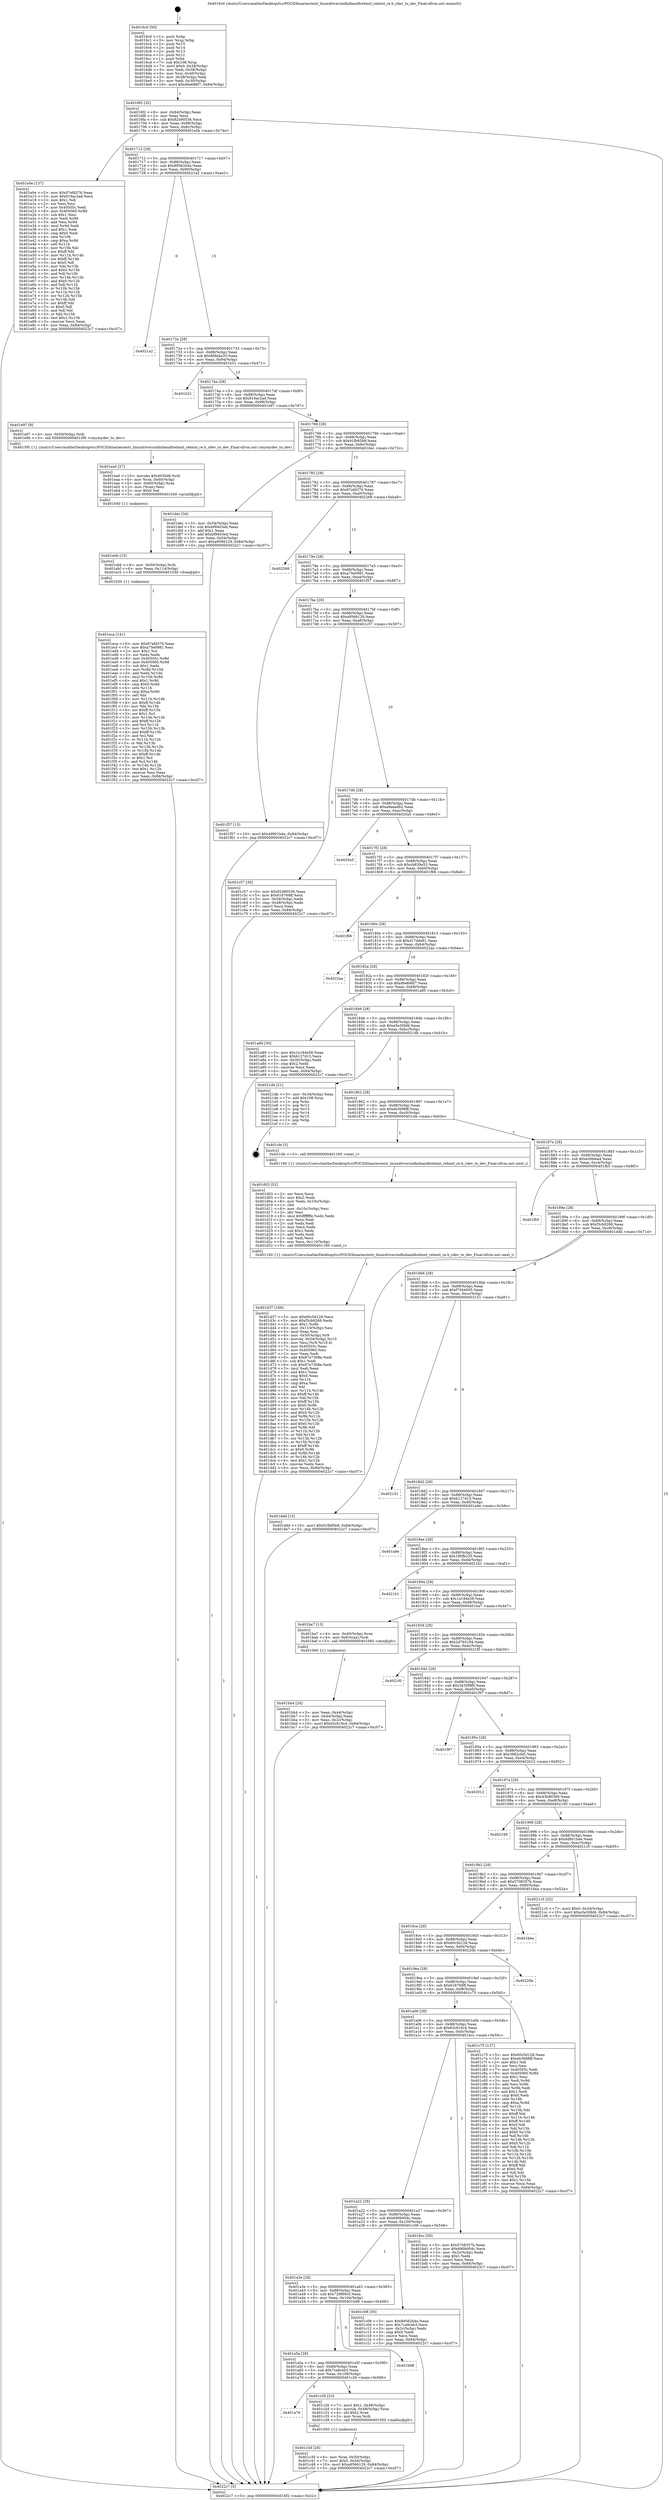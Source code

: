 digraph "0x4016c0" {
  label = "0x4016c0 (/mnt/c/Users/mathe/Desktop/tcc/POCII/binaries/extr_linuxdriversinfinibandhwbnxt_rebnxt_re.h_rdev_to_dev_Final-ollvm.out::main(0))"
  labelloc = "t"
  node[shape=record]

  Entry [label="",width=0.3,height=0.3,shape=circle,fillcolor=black,style=filled]
  "0x4016f2" [label="{
     0x4016f2 [32]\l
     | [instrs]\l
     &nbsp;&nbsp;0x4016f2 \<+6\>: mov -0x84(%rbp),%eax\l
     &nbsp;&nbsp;0x4016f8 \<+2\>: mov %eax,%ecx\l
     &nbsp;&nbsp;0x4016fa \<+6\>: sub $0x82490536,%ecx\l
     &nbsp;&nbsp;0x401700 \<+6\>: mov %eax,-0x88(%rbp)\l
     &nbsp;&nbsp;0x401706 \<+6\>: mov %ecx,-0x8c(%rbp)\l
     &nbsp;&nbsp;0x40170c \<+6\>: je 0000000000401e0e \<main+0x74e\>\l
  }"]
  "0x401e0e" [label="{
     0x401e0e [137]\l
     | [instrs]\l
     &nbsp;&nbsp;0x401e0e \<+5\>: mov $0x97efd376,%eax\l
     &nbsp;&nbsp;0x401e13 \<+5\>: mov $0x919ac2ad,%ecx\l
     &nbsp;&nbsp;0x401e18 \<+2\>: mov $0x1,%dl\l
     &nbsp;&nbsp;0x401e1a \<+2\>: xor %esi,%esi\l
     &nbsp;&nbsp;0x401e1c \<+7\>: mov 0x40505c,%edi\l
     &nbsp;&nbsp;0x401e23 \<+8\>: mov 0x405060,%r8d\l
     &nbsp;&nbsp;0x401e2b \<+3\>: sub $0x1,%esi\l
     &nbsp;&nbsp;0x401e2e \<+3\>: mov %edi,%r9d\l
     &nbsp;&nbsp;0x401e31 \<+3\>: add %esi,%r9d\l
     &nbsp;&nbsp;0x401e34 \<+4\>: imul %r9d,%edi\l
     &nbsp;&nbsp;0x401e38 \<+3\>: and $0x1,%edi\l
     &nbsp;&nbsp;0x401e3b \<+3\>: cmp $0x0,%edi\l
     &nbsp;&nbsp;0x401e3e \<+4\>: sete %r10b\l
     &nbsp;&nbsp;0x401e42 \<+4\>: cmp $0xa,%r8d\l
     &nbsp;&nbsp;0x401e46 \<+4\>: setl %r11b\l
     &nbsp;&nbsp;0x401e4a \<+3\>: mov %r10b,%bl\l
     &nbsp;&nbsp;0x401e4d \<+3\>: xor $0xff,%bl\l
     &nbsp;&nbsp;0x401e50 \<+3\>: mov %r11b,%r14b\l
     &nbsp;&nbsp;0x401e53 \<+4\>: xor $0xff,%r14b\l
     &nbsp;&nbsp;0x401e57 \<+3\>: xor $0x0,%dl\l
     &nbsp;&nbsp;0x401e5a \<+3\>: mov %bl,%r15b\l
     &nbsp;&nbsp;0x401e5d \<+4\>: and $0x0,%r15b\l
     &nbsp;&nbsp;0x401e61 \<+3\>: and %dl,%r10b\l
     &nbsp;&nbsp;0x401e64 \<+3\>: mov %r14b,%r12b\l
     &nbsp;&nbsp;0x401e67 \<+4\>: and $0x0,%r12b\l
     &nbsp;&nbsp;0x401e6b \<+3\>: and %dl,%r11b\l
     &nbsp;&nbsp;0x401e6e \<+3\>: or %r10b,%r15b\l
     &nbsp;&nbsp;0x401e71 \<+3\>: or %r11b,%r12b\l
     &nbsp;&nbsp;0x401e74 \<+3\>: xor %r12b,%r15b\l
     &nbsp;&nbsp;0x401e77 \<+3\>: or %r14b,%bl\l
     &nbsp;&nbsp;0x401e7a \<+3\>: xor $0xff,%bl\l
     &nbsp;&nbsp;0x401e7d \<+3\>: or $0x0,%dl\l
     &nbsp;&nbsp;0x401e80 \<+2\>: and %dl,%bl\l
     &nbsp;&nbsp;0x401e82 \<+3\>: or %bl,%r15b\l
     &nbsp;&nbsp;0x401e85 \<+4\>: test $0x1,%r15b\l
     &nbsp;&nbsp;0x401e89 \<+3\>: cmovne %ecx,%eax\l
     &nbsp;&nbsp;0x401e8c \<+6\>: mov %eax,-0x84(%rbp)\l
     &nbsp;&nbsp;0x401e92 \<+5\>: jmp 00000000004022c7 \<main+0xc07\>\l
  }"]
  "0x401712" [label="{
     0x401712 [28]\l
     | [instrs]\l
     &nbsp;&nbsp;0x401712 \<+5\>: jmp 0000000000401717 \<main+0x57\>\l
     &nbsp;&nbsp;0x401717 \<+6\>: mov -0x88(%rbp),%eax\l
     &nbsp;&nbsp;0x40171d \<+5\>: sub $0x89562b4e,%eax\l
     &nbsp;&nbsp;0x401722 \<+6\>: mov %eax,-0x90(%rbp)\l
     &nbsp;&nbsp;0x401728 \<+6\>: je 00000000004021a2 \<main+0xae2\>\l
  }"]
  Exit [label="",width=0.3,height=0.3,shape=circle,fillcolor=black,style=filled,peripheries=2]
  "0x4021a2" [label="{
     0x4021a2\l
  }", style=dashed]
  "0x40172e" [label="{
     0x40172e [28]\l
     | [instrs]\l
     &nbsp;&nbsp;0x40172e \<+5\>: jmp 0000000000401733 \<main+0x73\>\l
     &nbsp;&nbsp;0x401733 \<+6\>: mov -0x88(%rbp),%eax\l
     &nbsp;&nbsp;0x401739 \<+5\>: sub $0x8fdd4e35,%eax\l
     &nbsp;&nbsp;0x40173e \<+6\>: mov %eax,-0x94(%rbp)\l
     &nbsp;&nbsp;0x401744 \<+6\>: je 0000000000401b31 \<main+0x471\>\l
  }"]
  "0x401eca" [label="{
     0x401eca [141]\l
     | [instrs]\l
     &nbsp;&nbsp;0x401eca \<+5\>: mov $0x97efd376,%eax\l
     &nbsp;&nbsp;0x401ecf \<+5\>: mov $0xa75e0981,%esi\l
     &nbsp;&nbsp;0x401ed4 \<+2\>: mov $0x1,%cl\l
     &nbsp;&nbsp;0x401ed6 \<+2\>: xor %edx,%edx\l
     &nbsp;&nbsp;0x401ed8 \<+8\>: mov 0x40505c,%r8d\l
     &nbsp;&nbsp;0x401ee0 \<+8\>: mov 0x405060,%r9d\l
     &nbsp;&nbsp;0x401ee8 \<+3\>: sub $0x1,%edx\l
     &nbsp;&nbsp;0x401eeb \<+3\>: mov %r8d,%r10d\l
     &nbsp;&nbsp;0x401eee \<+3\>: add %edx,%r10d\l
     &nbsp;&nbsp;0x401ef1 \<+4\>: imul %r10d,%r8d\l
     &nbsp;&nbsp;0x401ef5 \<+4\>: and $0x1,%r8d\l
     &nbsp;&nbsp;0x401ef9 \<+4\>: cmp $0x0,%r8d\l
     &nbsp;&nbsp;0x401efd \<+4\>: sete %r11b\l
     &nbsp;&nbsp;0x401f01 \<+4\>: cmp $0xa,%r9d\l
     &nbsp;&nbsp;0x401f05 \<+3\>: setl %bl\l
     &nbsp;&nbsp;0x401f08 \<+3\>: mov %r11b,%r14b\l
     &nbsp;&nbsp;0x401f0b \<+4\>: xor $0xff,%r14b\l
     &nbsp;&nbsp;0x401f0f \<+3\>: mov %bl,%r15b\l
     &nbsp;&nbsp;0x401f12 \<+4\>: xor $0xff,%r15b\l
     &nbsp;&nbsp;0x401f16 \<+3\>: xor $0x1,%cl\l
     &nbsp;&nbsp;0x401f19 \<+3\>: mov %r14b,%r12b\l
     &nbsp;&nbsp;0x401f1c \<+4\>: and $0xff,%r12b\l
     &nbsp;&nbsp;0x401f20 \<+3\>: and %cl,%r11b\l
     &nbsp;&nbsp;0x401f23 \<+3\>: mov %r15b,%r13b\l
     &nbsp;&nbsp;0x401f26 \<+4\>: and $0xff,%r13b\l
     &nbsp;&nbsp;0x401f2a \<+2\>: and %cl,%bl\l
     &nbsp;&nbsp;0x401f2c \<+3\>: or %r11b,%r12b\l
     &nbsp;&nbsp;0x401f2f \<+3\>: or %bl,%r13b\l
     &nbsp;&nbsp;0x401f32 \<+3\>: xor %r13b,%r12b\l
     &nbsp;&nbsp;0x401f35 \<+3\>: or %r15b,%r14b\l
     &nbsp;&nbsp;0x401f38 \<+4\>: xor $0xff,%r14b\l
     &nbsp;&nbsp;0x401f3c \<+3\>: or $0x1,%cl\l
     &nbsp;&nbsp;0x401f3f \<+3\>: and %cl,%r14b\l
     &nbsp;&nbsp;0x401f42 \<+3\>: or %r14b,%r12b\l
     &nbsp;&nbsp;0x401f45 \<+4\>: test $0x1,%r12b\l
     &nbsp;&nbsp;0x401f49 \<+3\>: cmovne %esi,%eax\l
     &nbsp;&nbsp;0x401f4c \<+6\>: mov %eax,-0x84(%rbp)\l
     &nbsp;&nbsp;0x401f52 \<+5\>: jmp 00000000004022c7 \<main+0xc07\>\l
  }"]
  "0x401b31" [label="{
     0x401b31\l
  }", style=dashed]
  "0x40174a" [label="{
     0x40174a [28]\l
     | [instrs]\l
     &nbsp;&nbsp;0x40174a \<+5\>: jmp 000000000040174f \<main+0x8f\>\l
     &nbsp;&nbsp;0x40174f \<+6\>: mov -0x88(%rbp),%eax\l
     &nbsp;&nbsp;0x401755 \<+5\>: sub $0x919ac2ad,%eax\l
     &nbsp;&nbsp;0x40175a \<+6\>: mov %eax,-0x98(%rbp)\l
     &nbsp;&nbsp;0x401760 \<+6\>: je 0000000000401e97 \<main+0x7d7\>\l
  }"]
  "0x401ebb" [label="{
     0x401ebb [15]\l
     | [instrs]\l
     &nbsp;&nbsp;0x401ebb \<+4\>: mov -0x50(%rbp),%rdi\l
     &nbsp;&nbsp;0x401ebf \<+6\>: mov %eax,-0x114(%rbp)\l
     &nbsp;&nbsp;0x401ec5 \<+5\>: call 0000000000401030 \<free@plt\>\l
     | [calls]\l
     &nbsp;&nbsp;0x401030 \{1\} (unknown)\l
  }"]
  "0x401e97" [label="{
     0x401e97 [9]\l
     | [instrs]\l
     &nbsp;&nbsp;0x401e97 \<+4\>: mov -0x50(%rbp),%rdi\l
     &nbsp;&nbsp;0x401e9b \<+5\>: call 00000000004015f0 \<rmymydev_to_dev\>\l
     | [calls]\l
     &nbsp;&nbsp;0x4015f0 \{1\} (/mnt/c/Users/mathe/Desktop/tcc/POCII/binaries/extr_linuxdriversinfinibandhwbnxt_rebnxt_re.h_rdev_to_dev_Final-ollvm.out::rmymydev_to_dev)\l
  }"]
  "0x401766" [label="{
     0x401766 [28]\l
     | [instrs]\l
     &nbsp;&nbsp;0x401766 \<+5\>: jmp 000000000040176b \<main+0xab\>\l
     &nbsp;&nbsp;0x40176b \<+6\>: mov -0x88(%rbp),%eax\l
     &nbsp;&nbsp;0x401771 \<+5\>: sub $0x91fb85b8,%eax\l
     &nbsp;&nbsp;0x401776 \<+6\>: mov %eax,-0x9c(%rbp)\l
     &nbsp;&nbsp;0x40177c \<+6\>: je 0000000000401dec \<main+0x72c\>\l
  }"]
  "0x401ea0" [label="{
     0x401ea0 [27]\l
     | [instrs]\l
     &nbsp;&nbsp;0x401ea0 \<+10\>: movabs $0x4030d6,%rdi\l
     &nbsp;&nbsp;0x401eaa \<+4\>: mov %rax,-0x60(%rbp)\l
     &nbsp;&nbsp;0x401eae \<+4\>: mov -0x60(%rbp),%rax\l
     &nbsp;&nbsp;0x401eb2 \<+2\>: mov (%rax),%esi\l
     &nbsp;&nbsp;0x401eb4 \<+2\>: mov $0x0,%al\l
     &nbsp;&nbsp;0x401eb6 \<+5\>: call 0000000000401040 \<printf@plt\>\l
     | [calls]\l
     &nbsp;&nbsp;0x401040 \{1\} (unknown)\l
  }"]
  "0x401dec" [label="{
     0x401dec [34]\l
     | [instrs]\l
     &nbsp;&nbsp;0x401dec \<+3\>: mov -0x54(%rbp),%eax\l
     &nbsp;&nbsp;0x401def \<+5\>: sub $0xbf9403ed,%eax\l
     &nbsp;&nbsp;0x401df4 \<+3\>: add $0x1,%eax\l
     &nbsp;&nbsp;0x401df7 \<+5\>: add $0xbf9403ed,%eax\l
     &nbsp;&nbsp;0x401dfc \<+3\>: mov %eax,-0x54(%rbp)\l
     &nbsp;&nbsp;0x401dff \<+10\>: movl $0xa9566129,-0x84(%rbp)\l
     &nbsp;&nbsp;0x401e09 \<+5\>: jmp 00000000004022c7 \<main+0xc07\>\l
  }"]
  "0x401782" [label="{
     0x401782 [28]\l
     | [instrs]\l
     &nbsp;&nbsp;0x401782 \<+5\>: jmp 0000000000401787 \<main+0xc7\>\l
     &nbsp;&nbsp;0x401787 \<+6\>: mov -0x88(%rbp),%eax\l
     &nbsp;&nbsp;0x40178d \<+5\>: sub $0x97efd376,%eax\l
     &nbsp;&nbsp;0x401792 \<+6\>: mov %eax,-0xa0(%rbp)\l
     &nbsp;&nbsp;0x401798 \<+6\>: je 0000000000402268 \<main+0xba8\>\l
  }"]
  "0x401d37" [label="{
     0x401d37 [166]\l
     | [instrs]\l
     &nbsp;&nbsp;0x401d37 \<+5\>: mov $0x60c5d128,%ecx\l
     &nbsp;&nbsp;0x401d3c \<+5\>: mov $0xf3cb9268,%edx\l
     &nbsp;&nbsp;0x401d41 \<+3\>: mov $0x1,%r8b\l
     &nbsp;&nbsp;0x401d44 \<+6\>: mov -0x110(%rbp),%esi\l
     &nbsp;&nbsp;0x401d4a \<+3\>: imul %eax,%esi\l
     &nbsp;&nbsp;0x401d4d \<+4\>: mov -0x50(%rbp),%r9\l
     &nbsp;&nbsp;0x401d51 \<+4\>: movslq -0x54(%rbp),%r10\l
     &nbsp;&nbsp;0x401d55 \<+4\>: mov %esi,(%r9,%r10,4)\l
     &nbsp;&nbsp;0x401d59 \<+7\>: mov 0x40505c,%eax\l
     &nbsp;&nbsp;0x401d60 \<+7\>: mov 0x405060,%esi\l
     &nbsp;&nbsp;0x401d67 \<+2\>: mov %eax,%edi\l
     &nbsp;&nbsp;0x401d69 \<+6\>: add $0x87e7308e,%edi\l
     &nbsp;&nbsp;0x401d6f \<+3\>: sub $0x1,%edi\l
     &nbsp;&nbsp;0x401d72 \<+6\>: sub $0x87e7308e,%edi\l
     &nbsp;&nbsp;0x401d78 \<+3\>: imul %edi,%eax\l
     &nbsp;&nbsp;0x401d7b \<+3\>: and $0x1,%eax\l
     &nbsp;&nbsp;0x401d7e \<+3\>: cmp $0x0,%eax\l
     &nbsp;&nbsp;0x401d81 \<+4\>: sete %r11b\l
     &nbsp;&nbsp;0x401d85 \<+3\>: cmp $0xa,%esi\l
     &nbsp;&nbsp;0x401d88 \<+3\>: setl %bl\l
     &nbsp;&nbsp;0x401d8b \<+3\>: mov %r11b,%r14b\l
     &nbsp;&nbsp;0x401d8e \<+4\>: xor $0xff,%r14b\l
     &nbsp;&nbsp;0x401d92 \<+3\>: mov %bl,%r15b\l
     &nbsp;&nbsp;0x401d95 \<+4\>: xor $0xff,%r15b\l
     &nbsp;&nbsp;0x401d99 \<+4\>: xor $0x0,%r8b\l
     &nbsp;&nbsp;0x401d9d \<+3\>: mov %r14b,%r12b\l
     &nbsp;&nbsp;0x401da0 \<+4\>: and $0x0,%r12b\l
     &nbsp;&nbsp;0x401da4 \<+3\>: and %r8b,%r11b\l
     &nbsp;&nbsp;0x401da7 \<+3\>: mov %r15b,%r13b\l
     &nbsp;&nbsp;0x401daa \<+4\>: and $0x0,%r13b\l
     &nbsp;&nbsp;0x401dae \<+3\>: and %r8b,%bl\l
     &nbsp;&nbsp;0x401db1 \<+3\>: or %r11b,%r12b\l
     &nbsp;&nbsp;0x401db4 \<+3\>: or %bl,%r13b\l
     &nbsp;&nbsp;0x401db7 \<+3\>: xor %r13b,%r12b\l
     &nbsp;&nbsp;0x401dba \<+3\>: or %r15b,%r14b\l
     &nbsp;&nbsp;0x401dbd \<+4\>: xor $0xff,%r14b\l
     &nbsp;&nbsp;0x401dc1 \<+4\>: or $0x0,%r8b\l
     &nbsp;&nbsp;0x401dc5 \<+3\>: and %r8b,%r14b\l
     &nbsp;&nbsp;0x401dc8 \<+3\>: or %r14b,%r12b\l
     &nbsp;&nbsp;0x401dcb \<+4\>: test $0x1,%r12b\l
     &nbsp;&nbsp;0x401dcf \<+3\>: cmovne %edx,%ecx\l
     &nbsp;&nbsp;0x401dd2 \<+6\>: mov %ecx,-0x84(%rbp)\l
     &nbsp;&nbsp;0x401dd8 \<+5\>: jmp 00000000004022c7 \<main+0xc07\>\l
  }"]
  "0x402268" [label="{
     0x402268\l
  }", style=dashed]
  "0x40179e" [label="{
     0x40179e [28]\l
     | [instrs]\l
     &nbsp;&nbsp;0x40179e \<+5\>: jmp 00000000004017a3 \<main+0xe3\>\l
     &nbsp;&nbsp;0x4017a3 \<+6\>: mov -0x88(%rbp),%eax\l
     &nbsp;&nbsp;0x4017a9 \<+5\>: sub $0xa75e0981,%eax\l
     &nbsp;&nbsp;0x4017ae \<+6\>: mov %eax,-0xa4(%rbp)\l
     &nbsp;&nbsp;0x4017b4 \<+6\>: je 0000000000401f57 \<main+0x897\>\l
  }"]
  "0x401d03" [label="{
     0x401d03 [52]\l
     | [instrs]\l
     &nbsp;&nbsp;0x401d03 \<+2\>: xor %ecx,%ecx\l
     &nbsp;&nbsp;0x401d05 \<+5\>: mov $0x2,%edx\l
     &nbsp;&nbsp;0x401d0a \<+6\>: mov %edx,-0x10c(%rbp)\l
     &nbsp;&nbsp;0x401d10 \<+1\>: cltd\l
     &nbsp;&nbsp;0x401d11 \<+6\>: mov -0x10c(%rbp),%esi\l
     &nbsp;&nbsp;0x401d17 \<+2\>: idiv %esi\l
     &nbsp;&nbsp;0x401d19 \<+6\>: imul $0xfffffffe,%edx,%edx\l
     &nbsp;&nbsp;0x401d1f \<+2\>: mov %ecx,%edi\l
     &nbsp;&nbsp;0x401d21 \<+2\>: sub %edx,%edi\l
     &nbsp;&nbsp;0x401d23 \<+2\>: mov %ecx,%edx\l
     &nbsp;&nbsp;0x401d25 \<+3\>: sub $0x1,%edx\l
     &nbsp;&nbsp;0x401d28 \<+2\>: add %edx,%edi\l
     &nbsp;&nbsp;0x401d2a \<+2\>: sub %edi,%ecx\l
     &nbsp;&nbsp;0x401d2c \<+6\>: mov %ecx,-0x110(%rbp)\l
     &nbsp;&nbsp;0x401d32 \<+5\>: call 0000000000401160 \<next_i\>\l
     | [calls]\l
     &nbsp;&nbsp;0x401160 \{1\} (/mnt/c/Users/mathe/Desktop/tcc/POCII/binaries/extr_linuxdriversinfinibandhwbnxt_rebnxt_re.h_rdev_to_dev_Final-ollvm.out::next_i)\l
  }"]
  "0x401f57" [label="{
     0x401f57 [15]\l
     | [instrs]\l
     &nbsp;&nbsp;0x401f57 \<+10\>: movl $0x4d901b4e,-0x84(%rbp)\l
     &nbsp;&nbsp;0x401f61 \<+5\>: jmp 00000000004022c7 \<main+0xc07\>\l
  }"]
  "0x4017ba" [label="{
     0x4017ba [28]\l
     | [instrs]\l
     &nbsp;&nbsp;0x4017ba \<+5\>: jmp 00000000004017bf \<main+0xff\>\l
     &nbsp;&nbsp;0x4017bf \<+6\>: mov -0x88(%rbp),%eax\l
     &nbsp;&nbsp;0x4017c5 \<+5\>: sub $0xa9566129,%eax\l
     &nbsp;&nbsp;0x4017ca \<+6\>: mov %eax,-0xa8(%rbp)\l
     &nbsp;&nbsp;0x4017d0 \<+6\>: je 0000000000401c57 \<main+0x597\>\l
  }"]
  "0x401c3d" [label="{
     0x401c3d [26]\l
     | [instrs]\l
     &nbsp;&nbsp;0x401c3d \<+4\>: mov %rax,-0x50(%rbp)\l
     &nbsp;&nbsp;0x401c41 \<+7\>: movl $0x0,-0x54(%rbp)\l
     &nbsp;&nbsp;0x401c48 \<+10\>: movl $0xa9566129,-0x84(%rbp)\l
     &nbsp;&nbsp;0x401c52 \<+5\>: jmp 00000000004022c7 \<main+0xc07\>\l
  }"]
  "0x401c57" [label="{
     0x401c57 [30]\l
     | [instrs]\l
     &nbsp;&nbsp;0x401c57 \<+5\>: mov $0x82490536,%eax\l
     &nbsp;&nbsp;0x401c5c \<+5\>: mov $0x618769ff,%ecx\l
     &nbsp;&nbsp;0x401c61 \<+3\>: mov -0x54(%rbp),%edx\l
     &nbsp;&nbsp;0x401c64 \<+3\>: cmp -0x48(%rbp),%edx\l
     &nbsp;&nbsp;0x401c67 \<+3\>: cmovl %ecx,%eax\l
     &nbsp;&nbsp;0x401c6a \<+6\>: mov %eax,-0x84(%rbp)\l
     &nbsp;&nbsp;0x401c70 \<+5\>: jmp 00000000004022c7 \<main+0xc07\>\l
  }"]
  "0x4017d6" [label="{
     0x4017d6 [28]\l
     | [instrs]\l
     &nbsp;&nbsp;0x4017d6 \<+5\>: jmp 00000000004017db \<main+0x11b\>\l
     &nbsp;&nbsp;0x4017db \<+6\>: mov -0x88(%rbp),%eax\l
     &nbsp;&nbsp;0x4017e1 \<+5\>: sub $0xa9eeadb2,%eax\l
     &nbsp;&nbsp;0x4017e6 \<+6\>: mov %eax,-0xac(%rbp)\l
     &nbsp;&nbsp;0x4017ec \<+6\>: je 00000000004020a5 \<main+0x9e5\>\l
  }"]
  "0x401a76" [label="{
     0x401a76\l
  }", style=dashed]
  "0x4020a5" [label="{
     0x4020a5\l
  }", style=dashed]
  "0x4017f2" [label="{
     0x4017f2 [28]\l
     | [instrs]\l
     &nbsp;&nbsp;0x4017f2 \<+5\>: jmp 00000000004017f7 \<main+0x137\>\l
     &nbsp;&nbsp;0x4017f7 \<+6\>: mov -0x88(%rbp),%eax\l
     &nbsp;&nbsp;0x4017fd \<+5\>: sub $0xcb839a52,%eax\l
     &nbsp;&nbsp;0x401802 \<+6\>: mov %eax,-0xb0(%rbp)\l
     &nbsp;&nbsp;0x401808 \<+6\>: je 0000000000401f66 \<main+0x8a6\>\l
  }"]
  "0x401c26" [label="{
     0x401c26 [23]\l
     | [instrs]\l
     &nbsp;&nbsp;0x401c26 \<+7\>: movl $0x1,-0x48(%rbp)\l
     &nbsp;&nbsp;0x401c2d \<+4\>: movslq -0x48(%rbp),%rax\l
     &nbsp;&nbsp;0x401c31 \<+4\>: shl $0x2,%rax\l
     &nbsp;&nbsp;0x401c35 \<+3\>: mov %rax,%rdi\l
     &nbsp;&nbsp;0x401c38 \<+5\>: call 0000000000401050 \<malloc@plt\>\l
     | [calls]\l
     &nbsp;&nbsp;0x401050 \{1\} (unknown)\l
  }"]
  "0x401f66" [label="{
     0x401f66\l
  }", style=dashed]
  "0x40180e" [label="{
     0x40180e [28]\l
     | [instrs]\l
     &nbsp;&nbsp;0x40180e \<+5\>: jmp 0000000000401813 \<main+0x153\>\l
     &nbsp;&nbsp;0x401813 \<+6\>: mov -0x88(%rbp),%eax\l
     &nbsp;&nbsp;0x401819 \<+5\>: sub $0xd17dde91,%eax\l
     &nbsp;&nbsp;0x40181e \<+6\>: mov %eax,-0xb4(%rbp)\l
     &nbsp;&nbsp;0x401824 \<+6\>: je 00000000004022aa \<main+0xbea\>\l
  }"]
  "0x401a5a" [label="{
     0x401a5a [28]\l
     | [instrs]\l
     &nbsp;&nbsp;0x401a5a \<+5\>: jmp 0000000000401a5f \<main+0x39f\>\l
     &nbsp;&nbsp;0x401a5f \<+6\>: mov -0x88(%rbp),%eax\l
     &nbsp;&nbsp;0x401a65 \<+5\>: sub $0x7ca9ceb3,%eax\l
     &nbsp;&nbsp;0x401a6a \<+6\>: mov %eax,-0x108(%rbp)\l
     &nbsp;&nbsp;0x401a70 \<+6\>: je 0000000000401c26 \<main+0x566\>\l
  }"]
  "0x4022aa" [label="{
     0x4022aa\l
  }", style=dashed]
  "0x40182a" [label="{
     0x40182a [28]\l
     | [instrs]\l
     &nbsp;&nbsp;0x40182a \<+5\>: jmp 000000000040182f \<main+0x16f\>\l
     &nbsp;&nbsp;0x40182f \<+6\>: mov -0x88(%rbp),%eax\l
     &nbsp;&nbsp;0x401835 \<+5\>: sub $0xd6e686f7,%eax\l
     &nbsp;&nbsp;0x40183a \<+6\>: mov %eax,-0xb8(%rbp)\l
     &nbsp;&nbsp;0x401840 \<+6\>: je 0000000000401a80 \<main+0x3c0\>\l
  }"]
  "0x401b98" [label="{
     0x401b98\l
  }", style=dashed]
  "0x401a80" [label="{
     0x401a80 [30]\l
     | [instrs]\l
     &nbsp;&nbsp;0x401a80 \<+5\>: mov $0x1e184e58,%eax\l
     &nbsp;&nbsp;0x401a85 \<+5\>: mov $0xb127d15,%ecx\l
     &nbsp;&nbsp;0x401a8a \<+3\>: mov -0x30(%rbp),%edx\l
     &nbsp;&nbsp;0x401a8d \<+3\>: cmp $0x2,%edx\l
     &nbsp;&nbsp;0x401a90 \<+3\>: cmovne %ecx,%eax\l
     &nbsp;&nbsp;0x401a93 \<+6\>: mov %eax,-0x84(%rbp)\l
     &nbsp;&nbsp;0x401a99 \<+5\>: jmp 00000000004022c7 \<main+0xc07\>\l
  }"]
  "0x401846" [label="{
     0x401846 [28]\l
     | [instrs]\l
     &nbsp;&nbsp;0x401846 \<+5\>: jmp 000000000040184b \<main+0x18b\>\l
     &nbsp;&nbsp;0x40184b \<+6\>: mov -0x88(%rbp),%eax\l
     &nbsp;&nbsp;0x401851 \<+5\>: sub $0xe5e30bfd,%eax\l
     &nbsp;&nbsp;0x401856 \<+6\>: mov %eax,-0xbc(%rbp)\l
     &nbsp;&nbsp;0x40185c \<+6\>: je 00000000004021db \<main+0xb1b\>\l
  }"]
  "0x4022c7" [label="{
     0x4022c7 [5]\l
     | [instrs]\l
     &nbsp;&nbsp;0x4022c7 \<+5\>: jmp 00000000004016f2 \<main+0x32\>\l
  }"]
  "0x4016c0" [label="{
     0x4016c0 [50]\l
     | [instrs]\l
     &nbsp;&nbsp;0x4016c0 \<+1\>: push %rbp\l
     &nbsp;&nbsp;0x4016c1 \<+3\>: mov %rsp,%rbp\l
     &nbsp;&nbsp;0x4016c4 \<+2\>: push %r15\l
     &nbsp;&nbsp;0x4016c6 \<+2\>: push %r14\l
     &nbsp;&nbsp;0x4016c8 \<+2\>: push %r13\l
     &nbsp;&nbsp;0x4016ca \<+2\>: push %r12\l
     &nbsp;&nbsp;0x4016cc \<+1\>: push %rbx\l
     &nbsp;&nbsp;0x4016cd \<+7\>: sub $0x108,%rsp\l
     &nbsp;&nbsp;0x4016d4 \<+7\>: movl $0x0,-0x34(%rbp)\l
     &nbsp;&nbsp;0x4016db \<+3\>: mov %edi,-0x38(%rbp)\l
     &nbsp;&nbsp;0x4016de \<+4\>: mov %rsi,-0x40(%rbp)\l
     &nbsp;&nbsp;0x4016e2 \<+3\>: mov -0x38(%rbp),%edi\l
     &nbsp;&nbsp;0x4016e5 \<+3\>: mov %edi,-0x30(%rbp)\l
     &nbsp;&nbsp;0x4016e8 \<+10\>: movl $0xd6e686f7,-0x84(%rbp)\l
  }"]
  "0x401a3e" [label="{
     0x401a3e [28]\l
     | [instrs]\l
     &nbsp;&nbsp;0x401a3e \<+5\>: jmp 0000000000401a43 \<main+0x383\>\l
     &nbsp;&nbsp;0x401a43 \<+6\>: mov -0x88(%rbp),%eax\l
     &nbsp;&nbsp;0x401a49 \<+5\>: sub $0x729f89c5,%eax\l
     &nbsp;&nbsp;0x401a4e \<+6\>: mov %eax,-0x104(%rbp)\l
     &nbsp;&nbsp;0x401a54 \<+6\>: je 0000000000401b98 \<main+0x4d8\>\l
  }"]
  "0x4021db" [label="{
     0x4021db [21]\l
     | [instrs]\l
     &nbsp;&nbsp;0x4021db \<+3\>: mov -0x34(%rbp),%eax\l
     &nbsp;&nbsp;0x4021de \<+7\>: add $0x108,%rsp\l
     &nbsp;&nbsp;0x4021e5 \<+1\>: pop %rbx\l
     &nbsp;&nbsp;0x4021e6 \<+2\>: pop %r12\l
     &nbsp;&nbsp;0x4021e8 \<+2\>: pop %r13\l
     &nbsp;&nbsp;0x4021ea \<+2\>: pop %r14\l
     &nbsp;&nbsp;0x4021ec \<+2\>: pop %r15\l
     &nbsp;&nbsp;0x4021ee \<+1\>: pop %rbp\l
     &nbsp;&nbsp;0x4021ef \<+1\>: ret\l
  }"]
  "0x401862" [label="{
     0x401862 [28]\l
     | [instrs]\l
     &nbsp;&nbsp;0x401862 \<+5\>: jmp 0000000000401867 \<main+0x1a7\>\l
     &nbsp;&nbsp;0x401867 \<+6\>: mov -0x88(%rbp),%eax\l
     &nbsp;&nbsp;0x40186d \<+5\>: sub $0xeb3688ff,%eax\l
     &nbsp;&nbsp;0x401872 \<+6\>: mov %eax,-0xc0(%rbp)\l
     &nbsp;&nbsp;0x401878 \<+6\>: je 0000000000401cfe \<main+0x63e\>\l
  }"]
  "0x401c08" [label="{
     0x401c08 [30]\l
     | [instrs]\l
     &nbsp;&nbsp;0x401c08 \<+5\>: mov $0x89562b4e,%eax\l
     &nbsp;&nbsp;0x401c0d \<+5\>: mov $0x7ca9ceb3,%ecx\l
     &nbsp;&nbsp;0x401c12 \<+3\>: mov -0x2c(%rbp),%edx\l
     &nbsp;&nbsp;0x401c15 \<+3\>: cmp $0x0,%edx\l
     &nbsp;&nbsp;0x401c18 \<+3\>: cmove %ecx,%eax\l
     &nbsp;&nbsp;0x401c1b \<+6\>: mov %eax,-0x84(%rbp)\l
     &nbsp;&nbsp;0x401c21 \<+5\>: jmp 00000000004022c7 \<main+0xc07\>\l
  }"]
  "0x401cfe" [label="{
     0x401cfe [5]\l
     | [instrs]\l
     &nbsp;&nbsp;0x401cfe \<+5\>: call 0000000000401160 \<next_i\>\l
     | [calls]\l
     &nbsp;&nbsp;0x401160 \{1\} (/mnt/c/Users/mathe/Desktop/tcc/POCII/binaries/extr_linuxdriversinfinibandhwbnxt_rebnxt_re.h_rdev_to_dev_Final-ollvm.out::next_i)\l
  }"]
  "0x40187e" [label="{
     0x40187e [28]\l
     | [instrs]\l
     &nbsp;&nbsp;0x40187e \<+5\>: jmp 0000000000401883 \<main+0x1c3\>\l
     &nbsp;&nbsp;0x401883 \<+6\>: mov -0x88(%rbp),%eax\l
     &nbsp;&nbsp;0x401889 \<+5\>: sub $0xecfddea4,%eax\l
     &nbsp;&nbsp;0x40188e \<+6\>: mov %eax,-0xc4(%rbp)\l
     &nbsp;&nbsp;0x401894 \<+6\>: je 0000000000401fb5 \<main+0x8f5\>\l
  }"]
  "0x401a22" [label="{
     0x401a22 [28]\l
     | [instrs]\l
     &nbsp;&nbsp;0x401a22 \<+5\>: jmp 0000000000401a27 \<main+0x367\>\l
     &nbsp;&nbsp;0x401a27 \<+6\>: mov -0x88(%rbp),%eax\l
     &nbsp;&nbsp;0x401a2d \<+5\>: sub $0x690b004c,%eax\l
     &nbsp;&nbsp;0x401a32 \<+6\>: mov %eax,-0x100(%rbp)\l
     &nbsp;&nbsp;0x401a38 \<+6\>: je 0000000000401c08 \<main+0x548\>\l
  }"]
  "0x401fb5" [label="{
     0x401fb5\l
  }", style=dashed]
  "0x40189a" [label="{
     0x40189a [28]\l
     | [instrs]\l
     &nbsp;&nbsp;0x40189a \<+5\>: jmp 000000000040189f \<main+0x1df\>\l
     &nbsp;&nbsp;0x40189f \<+6\>: mov -0x88(%rbp),%eax\l
     &nbsp;&nbsp;0x4018a5 \<+5\>: sub $0xf3cb9268,%eax\l
     &nbsp;&nbsp;0x4018aa \<+6\>: mov %eax,-0xc8(%rbp)\l
     &nbsp;&nbsp;0x4018b0 \<+6\>: je 0000000000401ddd \<main+0x71d\>\l
  }"]
  "0x401bcc" [label="{
     0x401bcc [30]\l
     | [instrs]\l
     &nbsp;&nbsp;0x401bcc \<+5\>: mov $0x5708357b,%eax\l
     &nbsp;&nbsp;0x401bd1 \<+5\>: mov $0x690b004c,%ecx\l
     &nbsp;&nbsp;0x401bd6 \<+3\>: mov -0x2c(%rbp),%edx\l
     &nbsp;&nbsp;0x401bd9 \<+3\>: cmp $0x1,%edx\l
     &nbsp;&nbsp;0x401bdc \<+3\>: cmovl %ecx,%eax\l
     &nbsp;&nbsp;0x401bdf \<+6\>: mov %eax,-0x84(%rbp)\l
     &nbsp;&nbsp;0x401be5 \<+5\>: jmp 00000000004022c7 \<main+0xc07\>\l
  }"]
  "0x401ddd" [label="{
     0x401ddd [15]\l
     | [instrs]\l
     &nbsp;&nbsp;0x401ddd \<+10\>: movl $0x91fb85b8,-0x84(%rbp)\l
     &nbsp;&nbsp;0x401de7 \<+5\>: jmp 00000000004022c7 \<main+0xc07\>\l
  }"]
  "0x4018b6" [label="{
     0x4018b6 [28]\l
     | [instrs]\l
     &nbsp;&nbsp;0x4018b6 \<+5\>: jmp 00000000004018bb \<main+0x1fb\>\l
     &nbsp;&nbsp;0x4018bb \<+6\>: mov -0x88(%rbp),%eax\l
     &nbsp;&nbsp;0x4018c1 \<+5\>: sub $0xf7044005,%eax\l
     &nbsp;&nbsp;0x4018c6 \<+6\>: mov %eax,-0xcc(%rbp)\l
     &nbsp;&nbsp;0x4018cc \<+6\>: je 0000000000402151 \<main+0xa91\>\l
  }"]
  "0x401a06" [label="{
     0x401a06 [28]\l
     | [instrs]\l
     &nbsp;&nbsp;0x401a06 \<+5\>: jmp 0000000000401a0b \<main+0x34b\>\l
     &nbsp;&nbsp;0x401a0b \<+6\>: mov -0x88(%rbp),%eax\l
     &nbsp;&nbsp;0x401a11 \<+5\>: sub $0x63c919c4,%eax\l
     &nbsp;&nbsp;0x401a16 \<+6\>: mov %eax,-0xfc(%rbp)\l
     &nbsp;&nbsp;0x401a1c \<+6\>: je 0000000000401bcc \<main+0x50c\>\l
  }"]
  "0x402151" [label="{
     0x402151\l
  }", style=dashed]
  "0x4018d2" [label="{
     0x4018d2 [28]\l
     | [instrs]\l
     &nbsp;&nbsp;0x4018d2 \<+5\>: jmp 00000000004018d7 \<main+0x217\>\l
     &nbsp;&nbsp;0x4018d7 \<+6\>: mov -0x88(%rbp),%eax\l
     &nbsp;&nbsp;0x4018dd \<+5\>: sub $0xb127d15,%eax\l
     &nbsp;&nbsp;0x4018e2 \<+6\>: mov %eax,-0xd0(%rbp)\l
     &nbsp;&nbsp;0x4018e8 \<+6\>: je 0000000000401a9e \<main+0x3de\>\l
  }"]
  "0x401c75" [label="{
     0x401c75 [137]\l
     | [instrs]\l
     &nbsp;&nbsp;0x401c75 \<+5\>: mov $0x60c5d128,%eax\l
     &nbsp;&nbsp;0x401c7a \<+5\>: mov $0xeb3688ff,%ecx\l
     &nbsp;&nbsp;0x401c7f \<+2\>: mov $0x1,%dl\l
     &nbsp;&nbsp;0x401c81 \<+2\>: xor %esi,%esi\l
     &nbsp;&nbsp;0x401c83 \<+7\>: mov 0x40505c,%edi\l
     &nbsp;&nbsp;0x401c8a \<+8\>: mov 0x405060,%r8d\l
     &nbsp;&nbsp;0x401c92 \<+3\>: sub $0x1,%esi\l
     &nbsp;&nbsp;0x401c95 \<+3\>: mov %edi,%r9d\l
     &nbsp;&nbsp;0x401c98 \<+3\>: add %esi,%r9d\l
     &nbsp;&nbsp;0x401c9b \<+4\>: imul %r9d,%edi\l
     &nbsp;&nbsp;0x401c9f \<+3\>: and $0x1,%edi\l
     &nbsp;&nbsp;0x401ca2 \<+3\>: cmp $0x0,%edi\l
     &nbsp;&nbsp;0x401ca5 \<+4\>: sete %r10b\l
     &nbsp;&nbsp;0x401ca9 \<+4\>: cmp $0xa,%r8d\l
     &nbsp;&nbsp;0x401cad \<+4\>: setl %r11b\l
     &nbsp;&nbsp;0x401cb1 \<+3\>: mov %r10b,%bl\l
     &nbsp;&nbsp;0x401cb4 \<+3\>: xor $0xff,%bl\l
     &nbsp;&nbsp;0x401cb7 \<+3\>: mov %r11b,%r14b\l
     &nbsp;&nbsp;0x401cba \<+4\>: xor $0xff,%r14b\l
     &nbsp;&nbsp;0x401cbe \<+3\>: xor $0x0,%dl\l
     &nbsp;&nbsp;0x401cc1 \<+3\>: mov %bl,%r15b\l
     &nbsp;&nbsp;0x401cc4 \<+4\>: and $0x0,%r15b\l
     &nbsp;&nbsp;0x401cc8 \<+3\>: and %dl,%r10b\l
     &nbsp;&nbsp;0x401ccb \<+3\>: mov %r14b,%r12b\l
     &nbsp;&nbsp;0x401cce \<+4\>: and $0x0,%r12b\l
     &nbsp;&nbsp;0x401cd2 \<+3\>: and %dl,%r11b\l
     &nbsp;&nbsp;0x401cd5 \<+3\>: or %r10b,%r15b\l
     &nbsp;&nbsp;0x401cd8 \<+3\>: or %r11b,%r12b\l
     &nbsp;&nbsp;0x401cdb \<+3\>: xor %r12b,%r15b\l
     &nbsp;&nbsp;0x401cde \<+3\>: or %r14b,%bl\l
     &nbsp;&nbsp;0x401ce1 \<+3\>: xor $0xff,%bl\l
     &nbsp;&nbsp;0x401ce4 \<+3\>: or $0x0,%dl\l
     &nbsp;&nbsp;0x401ce7 \<+2\>: and %dl,%bl\l
     &nbsp;&nbsp;0x401ce9 \<+3\>: or %bl,%r15b\l
     &nbsp;&nbsp;0x401cec \<+4\>: test $0x1,%r15b\l
     &nbsp;&nbsp;0x401cf0 \<+3\>: cmovne %ecx,%eax\l
     &nbsp;&nbsp;0x401cf3 \<+6\>: mov %eax,-0x84(%rbp)\l
     &nbsp;&nbsp;0x401cf9 \<+5\>: jmp 00000000004022c7 \<main+0xc07\>\l
  }"]
  "0x401a9e" [label="{
     0x401a9e\l
  }", style=dashed]
  "0x4018ee" [label="{
     0x4018ee [28]\l
     | [instrs]\l
     &nbsp;&nbsp;0x4018ee \<+5\>: jmp 00000000004018f3 \<main+0x233\>\l
     &nbsp;&nbsp;0x4018f3 \<+6\>: mov -0x88(%rbp),%eax\l
     &nbsp;&nbsp;0x4018f9 \<+5\>: sub $0x190fb235,%eax\l
     &nbsp;&nbsp;0x4018fe \<+6\>: mov %eax,-0xd4(%rbp)\l
     &nbsp;&nbsp;0x401904 \<+6\>: je 00000000004021b1 \<main+0xaf1\>\l
  }"]
  "0x4019ea" [label="{
     0x4019ea [28]\l
     | [instrs]\l
     &nbsp;&nbsp;0x4019ea \<+5\>: jmp 00000000004019ef \<main+0x32f\>\l
     &nbsp;&nbsp;0x4019ef \<+6\>: mov -0x88(%rbp),%eax\l
     &nbsp;&nbsp;0x4019f5 \<+5\>: sub $0x618769ff,%eax\l
     &nbsp;&nbsp;0x4019fa \<+6\>: mov %eax,-0xf8(%rbp)\l
     &nbsp;&nbsp;0x401a00 \<+6\>: je 0000000000401c75 \<main+0x5b5\>\l
  }"]
  "0x4021b1" [label="{
     0x4021b1\l
  }", style=dashed]
  "0x40190a" [label="{
     0x40190a [28]\l
     | [instrs]\l
     &nbsp;&nbsp;0x40190a \<+5\>: jmp 000000000040190f \<main+0x24f\>\l
     &nbsp;&nbsp;0x40190f \<+6\>: mov -0x88(%rbp),%eax\l
     &nbsp;&nbsp;0x401915 \<+5\>: sub $0x1e184e58,%eax\l
     &nbsp;&nbsp;0x40191a \<+6\>: mov %eax,-0xd8(%rbp)\l
     &nbsp;&nbsp;0x401920 \<+6\>: je 0000000000401ba7 \<main+0x4e7\>\l
  }"]
  "0x40220b" [label="{
     0x40220b\l
  }", style=dashed]
  "0x401ba7" [label="{
     0x401ba7 [13]\l
     | [instrs]\l
     &nbsp;&nbsp;0x401ba7 \<+4\>: mov -0x40(%rbp),%rax\l
     &nbsp;&nbsp;0x401bab \<+4\>: mov 0x8(%rax),%rdi\l
     &nbsp;&nbsp;0x401baf \<+5\>: call 0000000000401060 \<atoi@plt\>\l
     | [calls]\l
     &nbsp;&nbsp;0x401060 \{1\} (unknown)\l
  }"]
  "0x401926" [label="{
     0x401926 [28]\l
     | [instrs]\l
     &nbsp;&nbsp;0x401926 \<+5\>: jmp 000000000040192b \<main+0x26b\>\l
     &nbsp;&nbsp;0x40192b \<+6\>: mov -0x88(%rbp),%eax\l
     &nbsp;&nbsp;0x401931 \<+5\>: sub $0x2d765194,%eax\l
     &nbsp;&nbsp;0x401936 \<+6\>: mov %eax,-0xdc(%rbp)\l
     &nbsp;&nbsp;0x40193c \<+6\>: je 00000000004021f0 \<main+0xb30\>\l
  }"]
  "0x401bb4" [label="{
     0x401bb4 [24]\l
     | [instrs]\l
     &nbsp;&nbsp;0x401bb4 \<+3\>: mov %eax,-0x44(%rbp)\l
     &nbsp;&nbsp;0x401bb7 \<+3\>: mov -0x44(%rbp),%eax\l
     &nbsp;&nbsp;0x401bba \<+3\>: mov %eax,-0x2c(%rbp)\l
     &nbsp;&nbsp;0x401bbd \<+10\>: movl $0x63c919c4,-0x84(%rbp)\l
     &nbsp;&nbsp;0x401bc7 \<+5\>: jmp 00000000004022c7 \<main+0xc07\>\l
  }"]
  "0x4019ce" [label="{
     0x4019ce [28]\l
     | [instrs]\l
     &nbsp;&nbsp;0x4019ce \<+5\>: jmp 00000000004019d3 \<main+0x313\>\l
     &nbsp;&nbsp;0x4019d3 \<+6\>: mov -0x88(%rbp),%eax\l
     &nbsp;&nbsp;0x4019d9 \<+5\>: sub $0x60c5d128,%eax\l
     &nbsp;&nbsp;0x4019de \<+6\>: mov %eax,-0xf4(%rbp)\l
     &nbsp;&nbsp;0x4019e4 \<+6\>: je 000000000040220b \<main+0xb4b\>\l
  }"]
  "0x4021f0" [label="{
     0x4021f0\l
  }", style=dashed]
  "0x401942" [label="{
     0x401942 [28]\l
     | [instrs]\l
     &nbsp;&nbsp;0x401942 \<+5\>: jmp 0000000000401947 \<main+0x287\>\l
     &nbsp;&nbsp;0x401947 \<+6\>: mov -0x88(%rbp),%eax\l
     &nbsp;&nbsp;0x40194d \<+5\>: sub $0x3435f9f9,%eax\l
     &nbsp;&nbsp;0x401952 \<+6\>: mov %eax,-0xe0(%rbp)\l
     &nbsp;&nbsp;0x401958 \<+6\>: je 0000000000401f97 \<main+0x8d7\>\l
  }"]
  "0x401bea" [label="{
     0x401bea\l
  }", style=dashed]
  "0x401f97" [label="{
     0x401f97\l
  }", style=dashed]
  "0x40195e" [label="{
     0x40195e [28]\l
     | [instrs]\l
     &nbsp;&nbsp;0x40195e \<+5\>: jmp 0000000000401963 \<main+0x2a3\>\l
     &nbsp;&nbsp;0x401963 \<+6\>: mov -0x88(%rbp),%eax\l
     &nbsp;&nbsp;0x401969 \<+5\>: sub $0x3882cfa5,%eax\l
     &nbsp;&nbsp;0x40196e \<+6\>: mov %eax,-0xe4(%rbp)\l
     &nbsp;&nbsp;0x401974 \<+6\>: je 0000000000402012 \<main+0x952\>\l
  }"]
  "0x4019b2" [label="{
     0x4019b2 [28]\l
     | [instrs]\l
     &nbsp;&nbsp;0x4019b2 \<+5\>: jmp 00000000004019b7 \<main+0x2f7\>\l
     &nbsp;&nbsp;0x4019b7 \<+6\>: mov -0x88(%rbp),%eax\l
     &nbsp;&nbsp;0x4019bd \<+5\>: sub $0x5708357b,%eax\l
     &nbsp;&nbsp;0x4019c2 \<+6\>: mov %eax,-0xf0(%rbp)\l
     &nbsp;&nbsp;0x4019c8 \<+6\>: je 0000000000401bea \<main+0x52a\>\l
  }"]
  "0x402012" [label="{
     0x402012\l
  }", style=dashed]
  "0x40197a" [label="{
     0x40197a [28]\l
     | [instrs]\l
     &nbsp;&nbsp;0x40197a \<+5\>: jmp 000000000040197f \<main+0x2bf\>\l
     &nbsp;&nbsp;0x40197f \<+6\>: mov -0x88(%rbp),%eax\l
     &nbsp;&nbsp;0x401985 \<+5\>: sub $0x43b80369,%eax\l
     &nbsp;&nbsp;0x40198a \<+6\>: mov %eax,-0xe8(%rbp)\l
     &nbsp;&nbsp;0x401990 \<+6\>: je 0000000000402160 \<main+0xaa0\>\l
  }"]
  "0x4021c5" [label="{
     0x4021c5 [22]\l
     | [instrs]\l
     &nbsp;&nbsp;0x4021c5 \<+7\>: movl $0x0,-0x34(%rbp)\l
     &nbsp;&nbsp;0x4021cc \<+10\>: movl $0xe5e30bfd,-0x84(%rbp)\l
     &nbsp;&nbsp;0x4021d6 \<+5\>: jmp 00000000004022c7 \<main+0xc07\>\l
  }"]
  "0x402160" [label="{
     0x402160\l
  }", style=dashed]
  "0x401996" [label="{
     0x401996 [28]\l
     | [instrs]\l
     &nbsp;&nbsp;0x401996 \<+5\>: jmp 000000000040199b \<main+0x2db\>\l
     &nbsp;&nbsp;0x40199b \<+6\>: mov -0x88(%rbp),%eax\l
     &nbsp;&nbsp;0x4019a1 \<+5\>: sub $0x4d901b4e,%eax\l
     &nbsp;&nbsp;0x4019a6 \<+6\>: mov %eax,-0xec(%rbp)\l
     &nbsp;&nbsp;0x4019ac \<+6\>: je 00000000004021c5 \<main+0xb05\>\l
  }"]
  Entry -> "0x4016c0" [label=" 1"]
  "0x4016f2" -> "0x401e0e" [label=" 1"]
  "0x4016f2" -> "0x401712" [label=" 15"]
  "0x4021db" -> Exit [label=" 1"]
  "0x401712" -> "0x4021a2" [label=" 0"]
  "0x401712" -> "0x40172e" [label=" 15"]
  "0x4021c5" -> "0x4022c7" [label=" 1"]
  "0x40172e" -> "0x401b31" [label=" 0"]
  "0x40172e" -> "0x40174a" [label=" 15"]
  "0x401f57" -> "0x4022c7" [label=" 1"]
  "0x40174a" -> "0x401e97" [label=" 1"]
  "0x40174a" -> "0x401766" [label=" 14"]
  "0x401eca" -> "0x4022c7" [label=" 1"]
  "0x401766" -> "0x401dec" [label=" 1"]
  "0x401766" -> "0x401782" [label=" 13"]
  "0x401ebb" -> "0x401eca" [label=" 1"]
  "0x401782" -> "0x402268" [label=" 0"]
  "0x401782" -> "0x40179e" [label=" 13"]
  "0x401ea0" -> "0x401ebb" [label=" 1"]
  "0x40179e" -> "0x401f57" [label=" 1"]
  "0x40179e" -> "0x4017ba" [label=" 12"]
  "0x401e97" -> "0x401ea0" [label=" 1"]
  "0x4017ba" -> "0x401c57" [label=" 2"]
  "0x4017ba" -> "0x4017d6" [label=" 10"]
  "0x401e0e" -> "0x4022c7" [label=" 1"]
  "0x4017d6" -> "0x4020a5" [label=" 0"]
  "0x4017d6" -> "0x4017f2" [label=" 10"]
  "0x401dec" -> "0x4022c7" [label=" 1"]
  "0x4017f2" -> "0x401f66" [label=" 0"]
  "0x4017f2" -> "0x40180e" [label=" 10"]
  "0x401ddd" -> "0x4022c7" [label=" 1"]
  "0x40180e" -> "0x4022aa" [label=" 0"]
  "0x40180e" -> "0x40182a" [label=" 10"]
  "0x401d03" -> "0x401d37" [label=" 1"]
  "0x40182a" -> "0x401a80" [label=" 1"]
  "0x40182a" -> "0x401846" [label=" 9"]
  "0x401a80" -> "0x4022c7" [label=" 1"]
  "0x4016c0" -> "0x4016f2" [label=" 1"]
  "0x4022c7" -> "0x4016f2" [label=" 15"]
  "0x401cfe" -> "0x401d03" [label=" 1"]
  "0x401846" -> "0x4021db" [label=" 1"]
  "0x401846" -> "0x401862" [label=" 8"]
  "0x401c57" -> "0x4022c7" [label=" 2"]
  "0x401862" -> "0x401cfe" [label=" 1"]
  "0x401862" -> "0x40187e" [label=" 7"]
  "0x401c3d" -> "0x4022c7" [label=" 1"]
  "0x40187e" -> "0x401fb5" [label=" 0"]
  "0x40187e" -> "0x40189a" [label=" 7"]
  "0x401a5a" -> "0x401a76" [label=" 0"]
  "0x40189a" -> "0x401ddd" [label=" 1"]
  "0x40189a" -> "0x4018b6" [label=" 6"]
  "0x401a5a" -> "0x401c26" [label=" 1"]
  "0x4018b6" -> "0x402151" [label=" 0"]
  "0x4018b6" -> "0x4018d2" [label=" 6"]
  "0x401a3e" -> "0x401a5a" [label=" 1"]
  "0x4018d2" -> "0x401a9e" [label=" 0"]
  "0x4018d2" -> "0x4018ee" [label=" 6"]
  "0x401a3e" -> "0x401b98" [label=" 0"]
  "0x4018ee" -> "0x4021b1" [label=" 0"]
  "0x4018ee" -> "0x40190a" [label=" 6"]
  "0x401c08" -> "0x4022c7" [label=" 1"]
  "0x40190a" -> "0x401ba7" [label=" 1"]
  "0x40190a" -> "0x401926" [label=" 5"]
  "0x401ba7" -> "0x401bb4" [label=" 1"]
  "0x401bb4" -> "0x4022c7" [label=" 1"]
  "0x401a22" -> "0x401a3e" [label=" 1"]
  "0x401926" -> "0x4021f0" [label=" 0"]
  "0x401926" -> "0x401942" [label=" 5"]
  "0x401c26" -> "0x401c3d" [label=" 1"]
  "0x401942" -> "0x401f97" [label=" 0"]
  "0x401942" -> "0x40195e" [label=" 5"]
  "0x401bcc" -> "0x4022c7" [label=" 1"]
  "0x40195e" -> "0x402012" [label=" 0"]
  "0x40195e" -> "0x40197a" [label=" 5"]
  "0x401a06" -> "0x401bcc" [label=" 1"]
  "0x40197a" -> "0x402160" [label=" 0"]
  "0x40197a" -> "0x401996" [label=" 5"]
  "0x401d37" -> "0x4022c7" [label=" 1"]
  "0x401996" -> "0x4021c5" [label=" 1"]
  "0x401996" -> "0x4019b2" [label=" 4"]
  "0x401a06" -> "0x401a22" [label=" 2"]
  "0x4019b2" -> "0x401bea" [label=" 0"]
  "0x4019b2" -> "0x4019ce" [label=" 4"]
  "0x401a22" -> "0x401c08" [label=" 1"]
  "0x4019ce" -> "0x40220b" [label=" 0"]
  "0x4019ce" -> "0x4019ea" [label=" 4"]
  "0x401c75" -> "0x4022c7" [label=" 1"]
  "0x4019ea" -> "0x401c75" [label=" 1"]
  "0x4019ea" -> "0x401a06" [label=" 3"]
}
